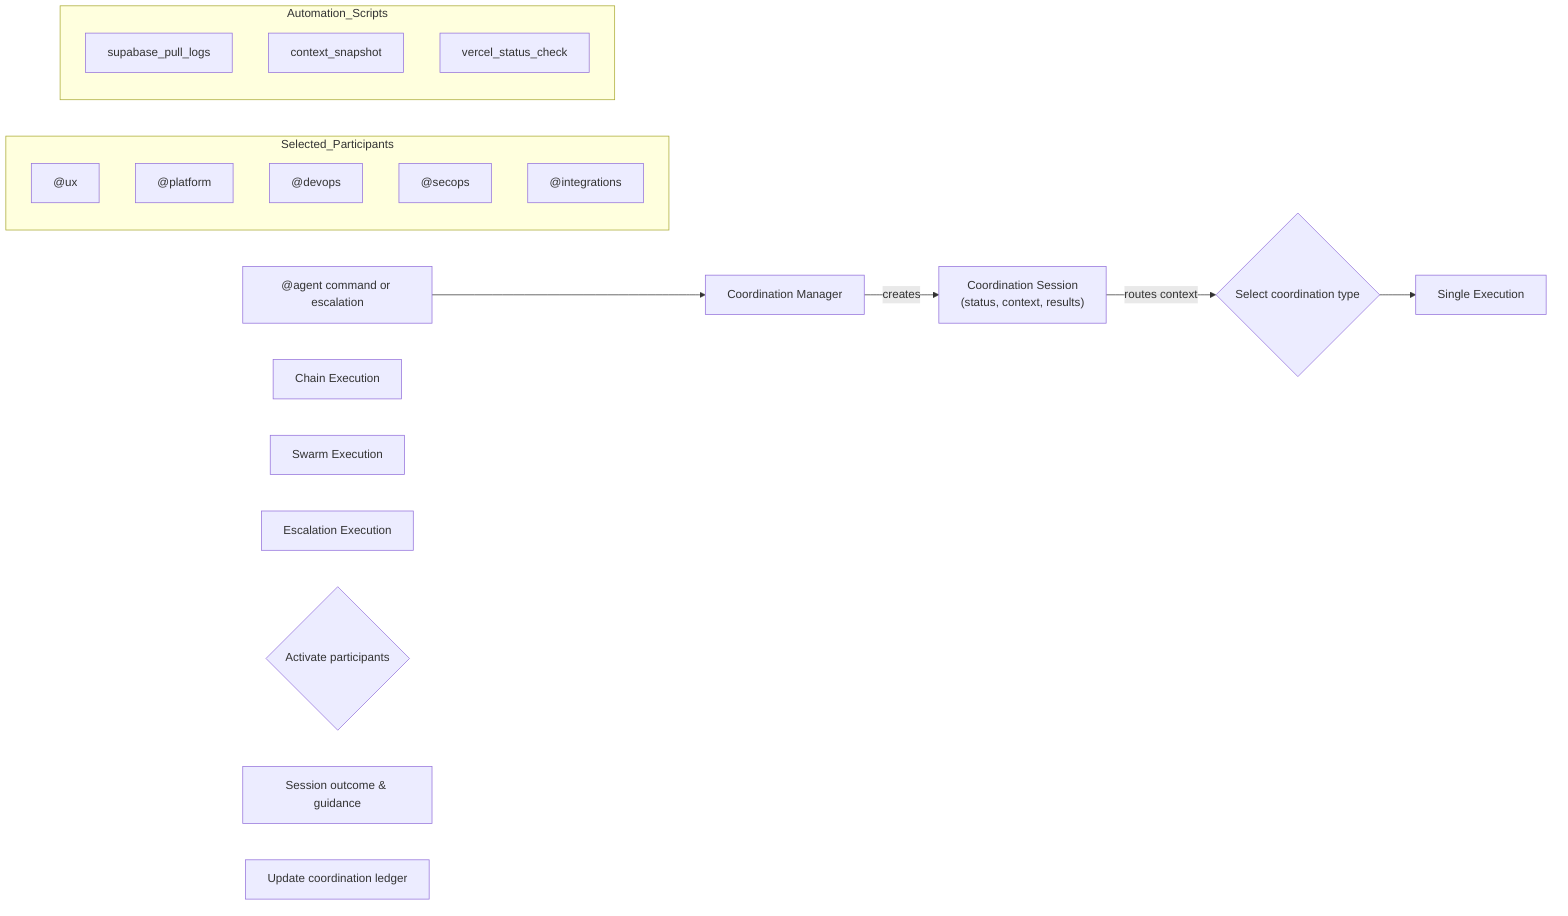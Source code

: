 %%{init: {theme: 'dark'}}%%
flowchart LR
    AgentRequest["@agent command or escalation"]
    CoordinationManager["Coordination Manager"]
    CoordinationSession["Coordination Session\n(status, context, results)"]
    TypeRouter{"Select coordination type"}
    SingleExec["Single Execution"]
    ChainExec["Chain Execution"]
    SwarmExec["Swarm Execution"]
    EscalationExec["Escalation Execution"]
    ParticipantSelector{"Activate participants"}

    subgraph Selected_Participants
        UX["@ux"]
        Platform["@platform"]
        DevOps["@devops"]
        SecOps["@secops"]
        Integrations["@integrations"]
    end

    subgraph Automation_Scripts
        SupabasePull["supabase_pull_logs"]
        ContextSnapshot["context_snapshot"]
        VercelStatus["vercel_status_check"]
    end

    SessionOutcome["Session outcome & guidance"]
    FeedbackLoop["Update coordination ledger"]

    AgentRequest --> CoordinationManager
    CoordinationManager -->|creates| CoordinationSession
    CoordinationSession -->|routes context| TypeRouter
    TypeRouter --> SingleExec